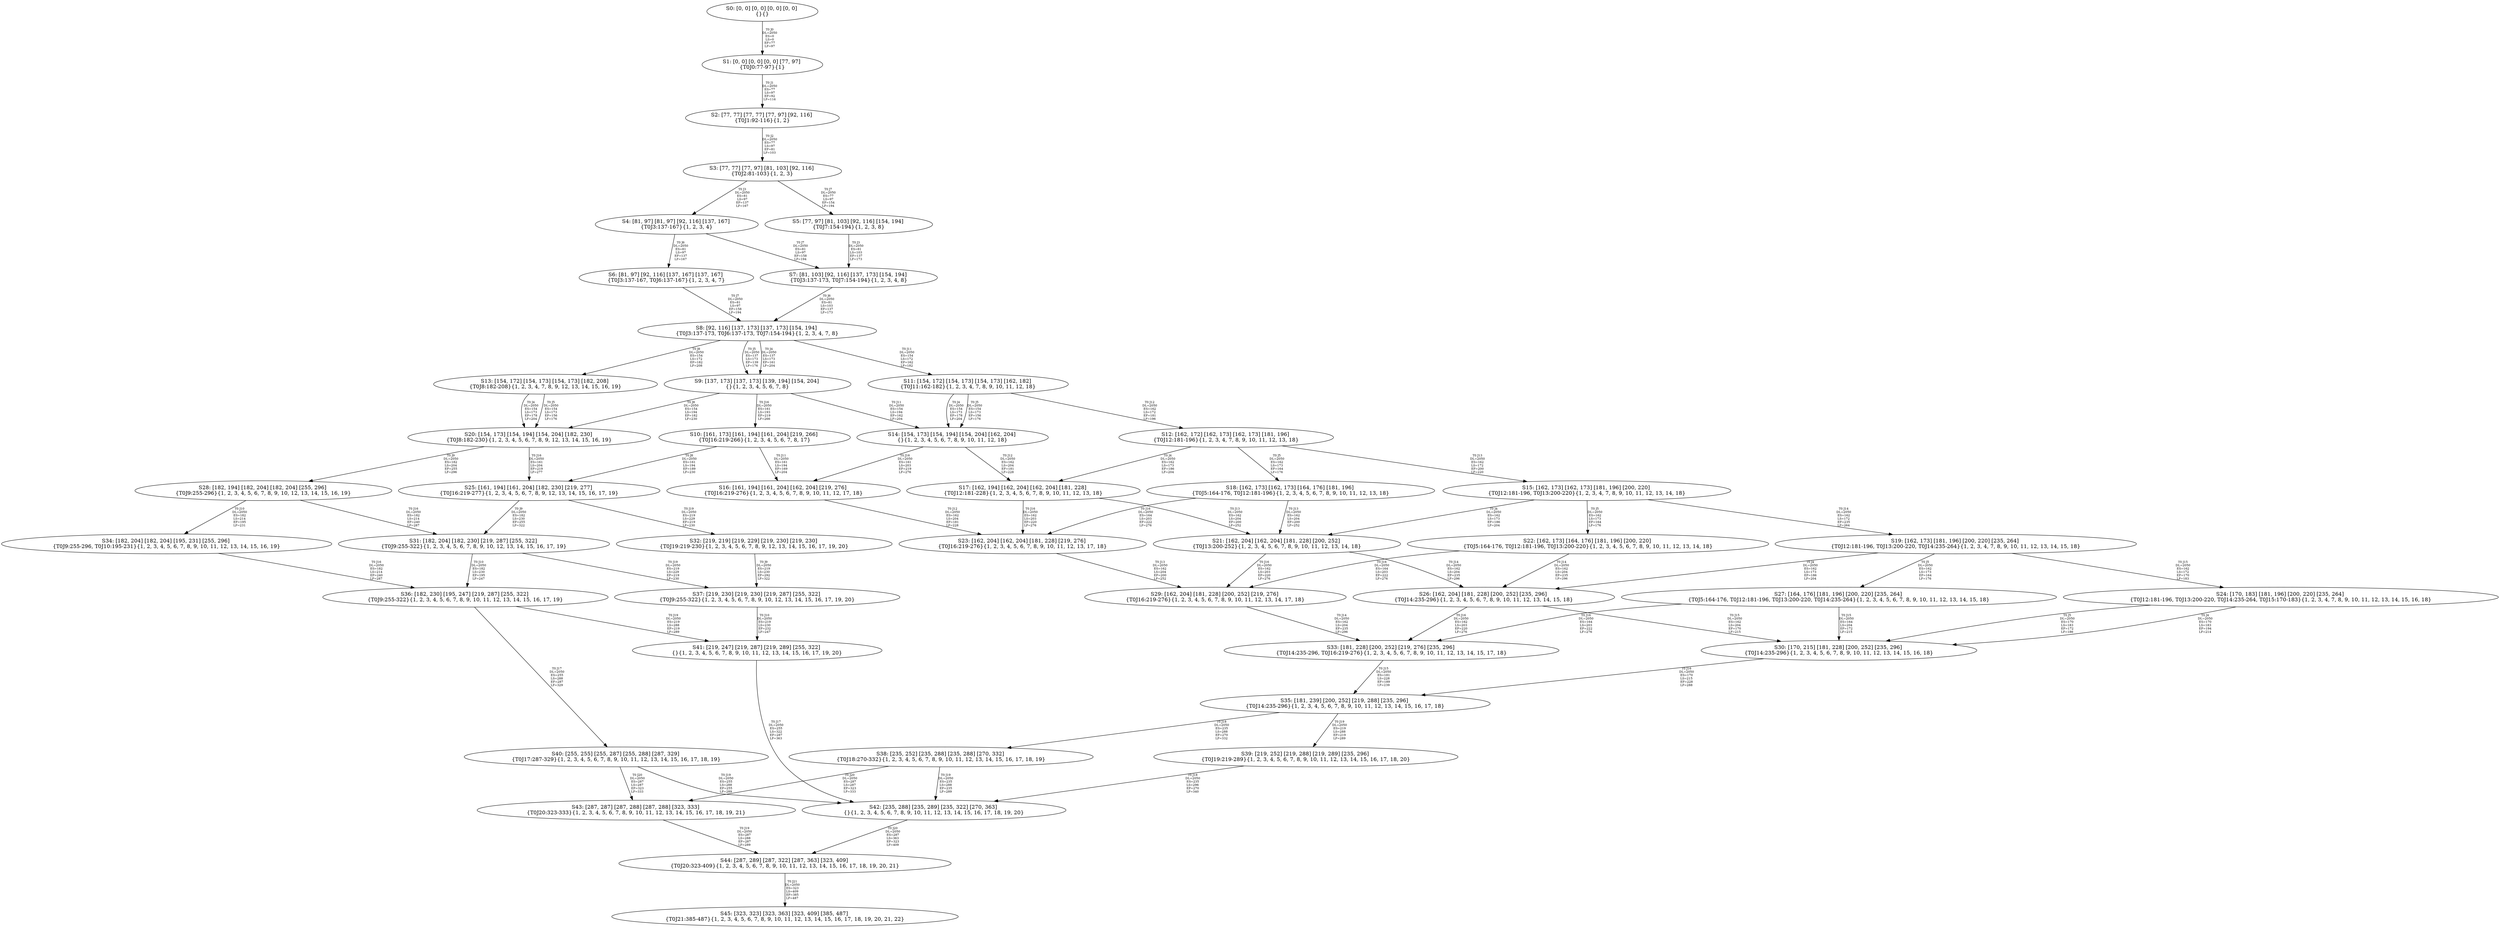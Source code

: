 digraph {
	S0[label="S0: [0, 0] [0, 0] [0, 0] [0, 0] \n{}{}"];
	S1[label="S1: [0, 0] [0, 0] [0, 0] [77, 97] \n{T0J0:77-97}{1}"];
	S2[label="S2: [77, 77] [77, 77] [77, 97] [92, 116] \n{T0J1:92-116}{1, 2}"];
	S3[label="S3: [77, 77] [77, 97] [81, 103] [92, 116] \n{T0J2:81-103}{1, 2, 3}"];
	S4[label="S4: [81, 97] [81, 97] [92, 116] [137, 167] \n{T0J3:137-167}{1, 2, 3, 4}"];
	S5[label="S5: [77, 97] [81, 103] [92, 116] [154, 194] \n{T0J7:154-194}{1, 2, 3, 8}"];
	S6[label="S6: [81, 97] [92, 116] [137, 167] [137, 167] \n{T0J3:137-167, T0J6:137-167}{1, 2, 3, 4, 7}"];
	S7[label="S7: [81, 103] [92, 116] [137, 173] [154, 194] \n{T0J3:137-173, T0J7:154-194}{1, 2, 3, 4, 8}"];
	S8[label="S8: [92, 116] [137, 173] [137, 173] [154, 194] \n{T0J3:137-173, T0J6:137-173, T0J7:154-194}{1, 2, 3, 4, 7, 8}"];
	S9[label="S9: [137, 173] [137, 173] [139, 194] [154, 204] \n{}{1, 2, 3, 4, 5, 6, 7, 8}"];
	S10[label="S10: [161, 173] [161, 194] [161, 204] [219, 266] \n{T0J16:219-266}{1, 2, 3, 4, 5, 6, 7, 8, 17}"];
	S11[label="S11: [154, 172] [154, 173] [154, 173] [162, 182] \n{T0J11:162-182}{1, 2, 3, 4, 7, 8, 9, 10, 11, 12, 18}"];
	S12[label="S12: [162, 172] [162, 173] [162, 173] [181, 196] \n{T0J12:181-196}{1, 2, 3, 4, 7, 8, 9, 10, 11, 12, 13, 18}"];
	S13[label="S13: [154, 172] [154, 173] [154, 173] [182, 208] \n{T0J8:182-208}{1, 2, 3, 4, 7, 8, 9, 12, 13, 14, 15, 16, 19}"];
	S14[label="S14: [154, 173] [154, 194] [154, 204] [162, 204] \n{}{1, 2, 3, 4, 5, 6, 7, 8, 9, 10, 11, 12, 18}"];
	S15[label="S15: [162, 173] [162, 173] [181, 196] [200, 220] \n{T0J12:181-196, T0J13:200-220}{1, 2, 3, 4, 7, 8, 9, 10, 11, 12, 13, 14, 18}"];
	S16[label="S16: [161, 194] [161, 204] [162, 204] [219, 276] \n{T0J16:219-276}{1, 2, 3, 4, 5, 6, 7, 8, 9, 10, 11, 12, 17, 18}"];
	S17[label="S17: [162, 194] [162, 204] [162, 204] [181, 228] \n{T0J12:181-228}{1, 2, 3, 4, 5, 6, 7, 8, 9, 10, 11, 12, 13, 18}"];
	S18[label="S18: [162, 173] [162, 173] [164, 176] [181, 196] \n{T0J5:164-176, T0J12:181-196}{1, 2, 3, 4, 5, 6, 7, 8, 9, 10, 11, 12, 13, 18}"];
	S19[label="S19: [162, 173] [181, 196] [200, 220] [235, 264] \n{T0J12:181-196, T0J13:200-220, T0J14:235-264}{1, 2, 3, 4, 7, 8, 9, 10, 11, 12, 13, 14, 15, 18}"];
	S20[label="S20: [154, 173] [154, 194] [154, 204] [182, 230] \n{T0J8:182-230}{1, 2, 3, 4, 5, 6, 7, 8, 9, 12, 13, 14, 15, 16, 19}"];
	S21[label="S21: [162, 204] [162, 204] [181, 228] [200, 252] \n{T0J13:200-252}{1, 2, 3, 4, 5, 6, 7, 8, 9, 10, 11, 12, 13, 14, 18}"];
	S22[label="S22: [162, 173] [164, 176] [181, 196] [200, 220] \n{T0J5:164-176, T0J12:181-196, T0J13:200-220}{1, 2, 3, 4, 5, 6, 7, 8, 9, 10, 11, 12, 13, 14, 18}"];
	S23[label="S23: [162, 204] [162, 204] [181, 228] [219, 276] \n{T0J16:219-276}{1, 2, 3, 4, 5, 6, 7, 8, 9, 10, 11, 12, 13, 17, 18}"];
	S24[label="S24: [170, 183] [181, 196] [200, 220] [235, 264] \n{T0J12:181-196, T0J13:200-220, T0J14:235-264, T0J15:170-183}{1, 2, 3, 4, 7, 8, 9, 10, 11, 12, 13, 14, 15, 16, 18}"];
	S25[label="S25: [161, 194] [161, 204] [182, 230] [219, 277] \n{T0J16:219-277}{1, 2, 3, 4, 5, 6, 7, 8, 9, 12, 13, 14, 15, 16, 17, 19}"];
	S26[label="S26: [162, 204] [181, 228] [200, 252] [235, 296] \n{T0J14:235-296}{1, 2, 3, 4, 5, 6, 7, 8, 9, 10, 11, 12, 13, 14, 15, 18}"];
	S27[label="S27: [164, 176] [181, 196] [200, 220] [235, 264] \n{T0J5:164-176, T0J12:181-196, T0J13:200-220, T0J14:235-264}{1, 2, 3, 4, 5, 6, 7, 8, 9, 10, 11, 12, 13, 14, 15, 18}"];
	S28[label="S28: [182, 194] [182, 204] [182, 204] [255, 296] \n{T0J9:255-296}{1, 2, 3, 4, 5, 6, 7, 8, 9, 10, 12, 13, 14, 15, 16, 19}"];
	S29[label="S29: [162, 204] [181, 228] [200, 252] [219, 276] \n{T0J16:219-276}{1, 2, 3, 4, 5, 6, 7, 8, 9, 10, 11, 12, 13, 14, 17, 18}"];
	S30[label="S30: [170, 215] [181, 228] [200, 252] [235, 296] \n{T0J14:235-296}{1, 2, 3, 4, 5, 6, 7, 8, 9, 10, 11, 12, 13, 14, 15, 16, 18}"];
	S31[label="S31: [182, 204] [182, 230] [219, 287] [255, 322] \n{T0J9:255-322}{1, 2, 3, 4, 5, 6, 7, 8, 9, 10, 12, 13, 14, 15, 16, 17, 19}"];
	S32[label="S32: [219, 219] [219, 229] [219, 230] [219, 230] \n{T0J19:219-230}{1, 2, 3, 4, 5, 6, 7, 8, 9, 12, 13, 14, 15, 16, 17, 19, 20}"];
	S33[label="S33: [181, 228] [200, 252] [219, 276] [235, 296] \n{T0J14:235-296, T0J16:219-276}{1, 2, 3, 4, 5, 6, 7, 8, 9, 10, 11, 12, 13, 14, 15, 17, 18}"];
	S34[label="S34: [182, 204] [182, 204] [195, 231] [255, 296] \n{T0J9:255-296, T0J10:195-231}{1, 2, 3, 4, 5, 6, 7, 8, 9, 10, 11, 12, 13, 14, 15, 16, 19}"];
	S35[label="S35: [181, 239] [200, 252] [219, 288] [235, 296] \n{T0J14:235-296}{1, 2, 3, 4, 5, 6, 7, 8, 9, 10, 11, 12, 13, 14, 15, 16, 17, 18}"];
	S36[label="S36: [182, 230] [195, 247] [219, 287] [255, 322] \n{T0J9:255-322}{1, 2, 3, 4, 5, 6, 7, 8, 9, 10, 11, 12, 13, 14, 15, 16, 17, 19}"];
	S37[label="S37: [219, 230] [219, 230] [219, 287] [255, 322] \n{T0J9:255-322}{1, 2, 3, 4, 5, 6, 7, 8, 9, 10, 12, 13, 14, 15, 16, 17, 19, 20}"];
	S38[label="S38: [235, 252] [235, 288] [235, 288] [270, 332] \n{T0J18:270-332}{1, 2, 3, 4, 5, 6, 7, 8, 9, 10, 11, 12, 13, 14, 15, 16, 17, 18, 19}"];
	S39[label="S39: [219, 252] [219, 288] [219, 289] [235, 296] \n{T0J19:219-289}{1, 2, 3, 4, 5, 6, 7, 8, 9, 10, 11, 12, 13, 14, 15, 16, 17, 18, 20}"];
	S40[label="S40: [255, 255] [255, 287] [255, 288] [287, 329] \n{T0J17:287-329}{1, 2, 3, 4, 5, 6, 7, 8, 9, 10, 11, 12, 13, 14, 15, 16, 17, 18, 19}"];
	S41[label="S41: [219, 247] [219, 287] [219, 289] [255, 322] \n{}{1, 2, 3, 4, 5, 6, 7, 8, 9, 10, 11, 12, 13, 14, 15, 16, 17, 19, 20}"];
	S42[label="S42: [235, 288] [235, 289] [235, 322] [270, 363] \n{}{1, 2, 3, 4, 5, 6, 7, 8, 9, 10, 11, 12, 13, 14, 15, 16, 17, 18, 19, 20}"];
	S43[label="S43: [287, 287] [287, 288] [287, 288] [323, 333] \n{T0J20:323-333}{1, 2, 3, 4, 5, 6, 7, 8, 9, 10, 11, 12, 13, 14, 15, 16, 17, 18, 19, 21}"];
	S44[label="S44: [287, 289] [287, 322] [287, 363] [323, 409] \n{T0J20:323-409}{1, 2, 3, 4, 5, 6, 7, 8, 9, 10, 11, 12, 13, 14, 15, 16, 17, 18, 19, 20, 21}"];
	S45[label="S45: [323, 323] [323, 363] [323, 409] [385, 487] \n{T0J21:385-487}{1, 2, 3, 4, 5, 6, 7, 8, 9, 10, 11, 12, 13, 14, 15, 16, 17, 18, 19, 20, 21, 22}"];
	S0 -> S1[label="T0 J0\nDL=2050\nES=0\nLS=0\nEF=77\nLF=97",fontsize=8];
	S1 -> S2[label="T0 J1\nDL=2050\nES=77\nLS=97\nEF=92\nLF=116",fontsize=8];
	S2 -> S3[label="T0 J2\nDL=2050\nES=77\nLS=97\nEF=81\nLF=103",fontsize=8];
	S3 -> S4[label="T0 J3\nDL=2050\nES=81\nLS=97\nEF=137\nLF=167",fontsize=8];
	S3 -> S5[label="T0 J7\nDL=2050\nES=77\nLS=97\nEF=154\nLF=194",fontsize=8];
	S4 -> S6[label="T0 J6\nDL=2050\nES=81\nLS=97\nEF=137\nLF=167",fontsize=8];
	S4 -> S7[label="T0 J7\nDL=2050\nES=81\nLS=97\nEF=158\nLF=194",fontsize=8];
	S5 -> S7[label="T0 J3\nDL=2050\nES=81\nLS=103\nEF=137\nLF=173",fontsize=8];
	S6 -> S8[label="T0 J7\nDL=2050\nES=81\nLS=97\nEF=158\nLF=194",fontsize=8];
	S7 -> S8[label="T0 J6\nDL=2050\nES=81\nLS=103\nEF=137\nLF=173",fontsize=8];
	S8 -> S9[label="T0 J4\nDL=2050\nES=137\nLS=173\nEF=161\nLF=204",fontsize=8];
	S8 -> S9[label="T0 J5\nDL=2050\nES=137\nLS=173\nEF=139\nLF=176",fontsize=8];
	S8 -> S13[label="T0 J8\nDL=2050\nES=154\nLS=172\nEF=182\nLF=208",fontsize=8];
	S8 -> S11[label="T0 J11\nDL=2050\nES=154\nLS=172\nEF=162\nLF=182",fontsize=8];
	S9 -> S20[label="T0 J8\nDL=2050\nES=154\nLS=194\nEF=182\nLF=230",fontsize=8];
	S9 -> S14[label="T0 J11\nDL=2050\nES=154\nLS=194\nEF=162\nLF=204",fontsize=8];
	S9 -> S10[label="T0 J16\nDL=2050\nES=161\nLS=193\nEF=219\nLF=266",fontsize=8];
	S10 -> S25[label="T0 J8\nDL=2050\nES=161\nLS=194\nEF=189\nLF=230",fontsize=8];
	S10 -> S16[label="T0 J11\nDL=2050\nES=161\nLS=194\nEF=169\nLF=204",fontsize=8];
	S11 -> S14[label="T0 J4\nDL=2050\nES=154\nLS=173\nEF=178\nLF=204",fontsize=8];
	S11 -> S14[label="T0 J5\nDL=2050\nES=154\nLS=173\nEF=156\nLF=176",fontsize=8];
	S11 -> S12[label="T0 J12\nDL=2050\nES=162\nLS=172\nEF=181\nLF=196",fontsize=8];
	S12 -> S17[label="T0 J4\nDL=2050\nES=162\nLS=173\nEF=186\nLF=204",fontsize=8];
	S12 -> S18[label="T0 J5\nDL=2050\nES=162\nLS=173\nEF=164\nLF=176",fontsize=8];
	S12 -> S15[label="T0 J13\nDL=2050\nES=162\nLS=172\nEF=200\nLF=220",fontsize=8];
	S13 -> S20[label="T0 J4\nDL=2050\nES=154\nLS=173\nEF=178\nLF=204",fontsize=8];
	S13 -> S20[label="T0 J5\nDL=2050\nES=154\nLS=173\nEF=156\nLF=176",fontsize=8];
	S14 -> S17[label="T0 J12\nDL=2050\nES=162\nLS=204\nEF=181\nLF=228",fontsize=8];
	S14 -> S16[label="T0 J16\nDL=2050\nES=161\nLS=203\nEF=219\nLF=276",fontsize=8];
	S15 -> S21[label="T0 J4\nDL=2050\nES=162\nLS=173\nEF=186\nLF=204",fontsize=8];
	S15 -> S22[label="T0 J5\nDL=2050\nES=162\nLS=173\nEF=164\nLF=176",fontsize=8];
	S15 -> S19[label="T0 J14\nDL=2050\nES=162\nLS=172\nEF=235\nLF=264",fontsize=8];
	S16 -> S23[label="T0 J12\nDL=2050\nES=162\nLS=204\nEF=181\nLF=228",fontsize=8];
	S17 -> S21[label="T0 J13\nDL=2050\nES=162\nLS=204\nEF=200\nLF=252",fontsize=8];
	S17 -> S23[label="T0 J16\nDL=2050\nES=162\nLS=203\nEF=220\nLF=276",fontsize=8];
	S18 -> S21[label="T0 J13\nDL=2050\nES=162\nLS=204\nEF=200\nLF=252",fontsize=8];
	S18 -> S23[label="T0 J16\nDL=2050\nES=164\nLS=203\nEF=222\nLF=276",fontsize=8];
	S19 -> S26[label="T0 J4\nDL=2050\nES=162\nLS=173\nEF=186\nLF=204",fontsize=8];
	S19 -> S27[label="T0 J5\nDL=2050\nES=162\nLS=173\nEF=164\nLF=176",fontsize=8];
	S19 -> S24[label="T0 J15\nDL=2050\nES=162\nLS=172\nEF=170\nLF=183",fontsize=8];
	S20 -> S28[label="T0 J9\nDL=2050\nES=182\nLS=204\nEF=255\nLF=296",fontsize=8];
	S20 -> S25[label="T0 J16\nDL=2050\nES=161\nLS=204\nEF=219\nLF=277",fontsize=8];
	S21 -> S26[label="T0 J14\nDL=2050\nES=162\nLS=204\nEF=235\nLF=296",fontsize=8];
	S21 -> S29[label="T0 J16\nDL=2050\nES=162\nLS=203\nEF=220\nLF=276",fontsize=8];
	S22 -> S26[label="T0 J14\nDL=2050\nES=162\nLS=204\nEF=235\nLF=296",fontsize=8];
	S22 -> S29[label="T0 J16\nDL=2050\nES=164\nLS=203\nEF=222\nLF=276",fontsize=8];
	S23 -> S29[label="T0 J13\nDL=2050\nES=162\nLS=204\nEF=200\nLF=252",fontsize=8];
	S24 -> S30[label="T0 J4\nDL=2050\nES=170\nLS=183\nEF=194\nLF=214",fontsize=8];
	S24 -> S30[label="T0 J5\nDL=2050\nES=170\nLS=183\nEF=172\nLF=186",fontsize=8];
	S25 -> S31[label="T0 J9\nDL=2050\nES=182\nLS=230\nEF=255\nLF=322",fontsize=8];
	S25 -> S32[label="T0 J19\nDL=2050\nES=219\nLS=229\nEF=219\nLF=230",fontsize=8];
	S26 -> S30[label="T0 J15\nDL=2050\nES=162\nLS=204\nEF=170\nLF=215",fontsize=8];
	S26 -> S33[label="T0 J16\nDL=2050\nES=162\nLS=203\nEF=220\nLF=276",fontsize=8];
	S27 -> S30[label="T0 J15\nDL=2050\nES=164\nLS=204\nEF=172\nLF=215",fontsize=8];
	S27 -> S33[label="T0 J16\nDL=2050\nES=164\nLS=203\nEF=222\nLF=276",fontsize=8];
	S28 -> S34[label="T0 J10\nDL=2050\nES=182\nLS=214\nEF=195\nLF=231",fontsize=8];
	S28 -> S31[label="T0 J16\nDL=2050\nES=182\nLS=214\nEF=240\nLF=287",fontsize=8];
	S29 -> S33[label="T0 J14\nDL=2050\nES=162\nLS=204\nEF=235\nLF=296",fontsize=8];
	S30 -> S35[label="T0 J16\nDL=2050\nES=170\nLS=215\nEF=228\nLF=288",fontsize=8];
	S31 -> S36[label="T0 J10\nDL=2050\nES=182\nLS=230\nEF=195\nLF=247",fontsize=8];
	S31 -> S37[label="T0 J19\nDL=2050\nES=219\nLS=229\nEF=219\nLF=230",fontsize=8];
	S32 -> S37[label="T0 J9\nDL=2050\nES=219\nLS=230\nEF=292\nLF=322",fontsize=8];
	S33 -> S35[label="T0 J15\nDL=2050\nES=181\nLS=228\nEF=189\nLF=239",fontsize=8];
	S34 -> S36[label="T0 J16\nDL=2050\nES=182\nLS=214\nEF=240\nLF=287",fontsize=8];
	S35 -> S38[label="T0 J18\nDL=2050\nES=235\nLS=288\nEF=270\nLF=332",fontsize=8];
	S35 -> S39[label="T0 J19\nDL=2050\nES=219\nLS=288\nEF=219\nLF=289",fontsize=8];
	S36 -> S40[label="T0 J17\nDL=2050\nES=255\nLS=288\nEF=287\nLF=329",fontsize=8];
	S36 -> S41[label="T0 J19\nDL=2050\nES=219\nLS=288\nEF=219\nLF=289",fontsize=8];
	S37 -> S41[label="T0 J10\nDL=2050\nES=219\nLS=230\nEF=232\nLF=247",fontsize=8];
	S38 -> S42[label="T0 J19\nDL=2050\nES=235\nLS=288\nEF=235\nLF=289",fontsize=8];
	S38 -> S43[label="T0 J20\nDL=2050\nES=287\nLS=287\nEF=323\nLF=333",fontsize=8];
	S39 -> S42[label="T0 J18\nDL=2050\nES=235\nLS=296\nEF=270\nLF=340",fontsize=8];
	S40 -> S42[label="T0 J19\nDL=2050\nES=255\nLS=288\nEF=255\nLF=289",fontsize=8];
	S40 -> S43[label="T0 J20\nDL=2050\nES=287\nLS=287\nEF=323\nLF=333",fontsize=8];
	S41 -> S42[label="T0 J17\nDL=2050\nES=255\nLS=322\nEF=287\nLF=363",fontsize=8];
	S42 -> S44[label="T0 J20\nDL=2050\nES=287\nLS=363\nEF=323\nLF=409",fontsize=8];
	S43 -> S44[label="T0 J19\nDL=2050\nES=287\nLS=288\nEF=287\nLF=289",fontsize=8];
	S44 -> S45[label="T0 J21\nDL=2050\nES=323\nLS=409\nEF=385\nLF=487",fontsize=8];
}
